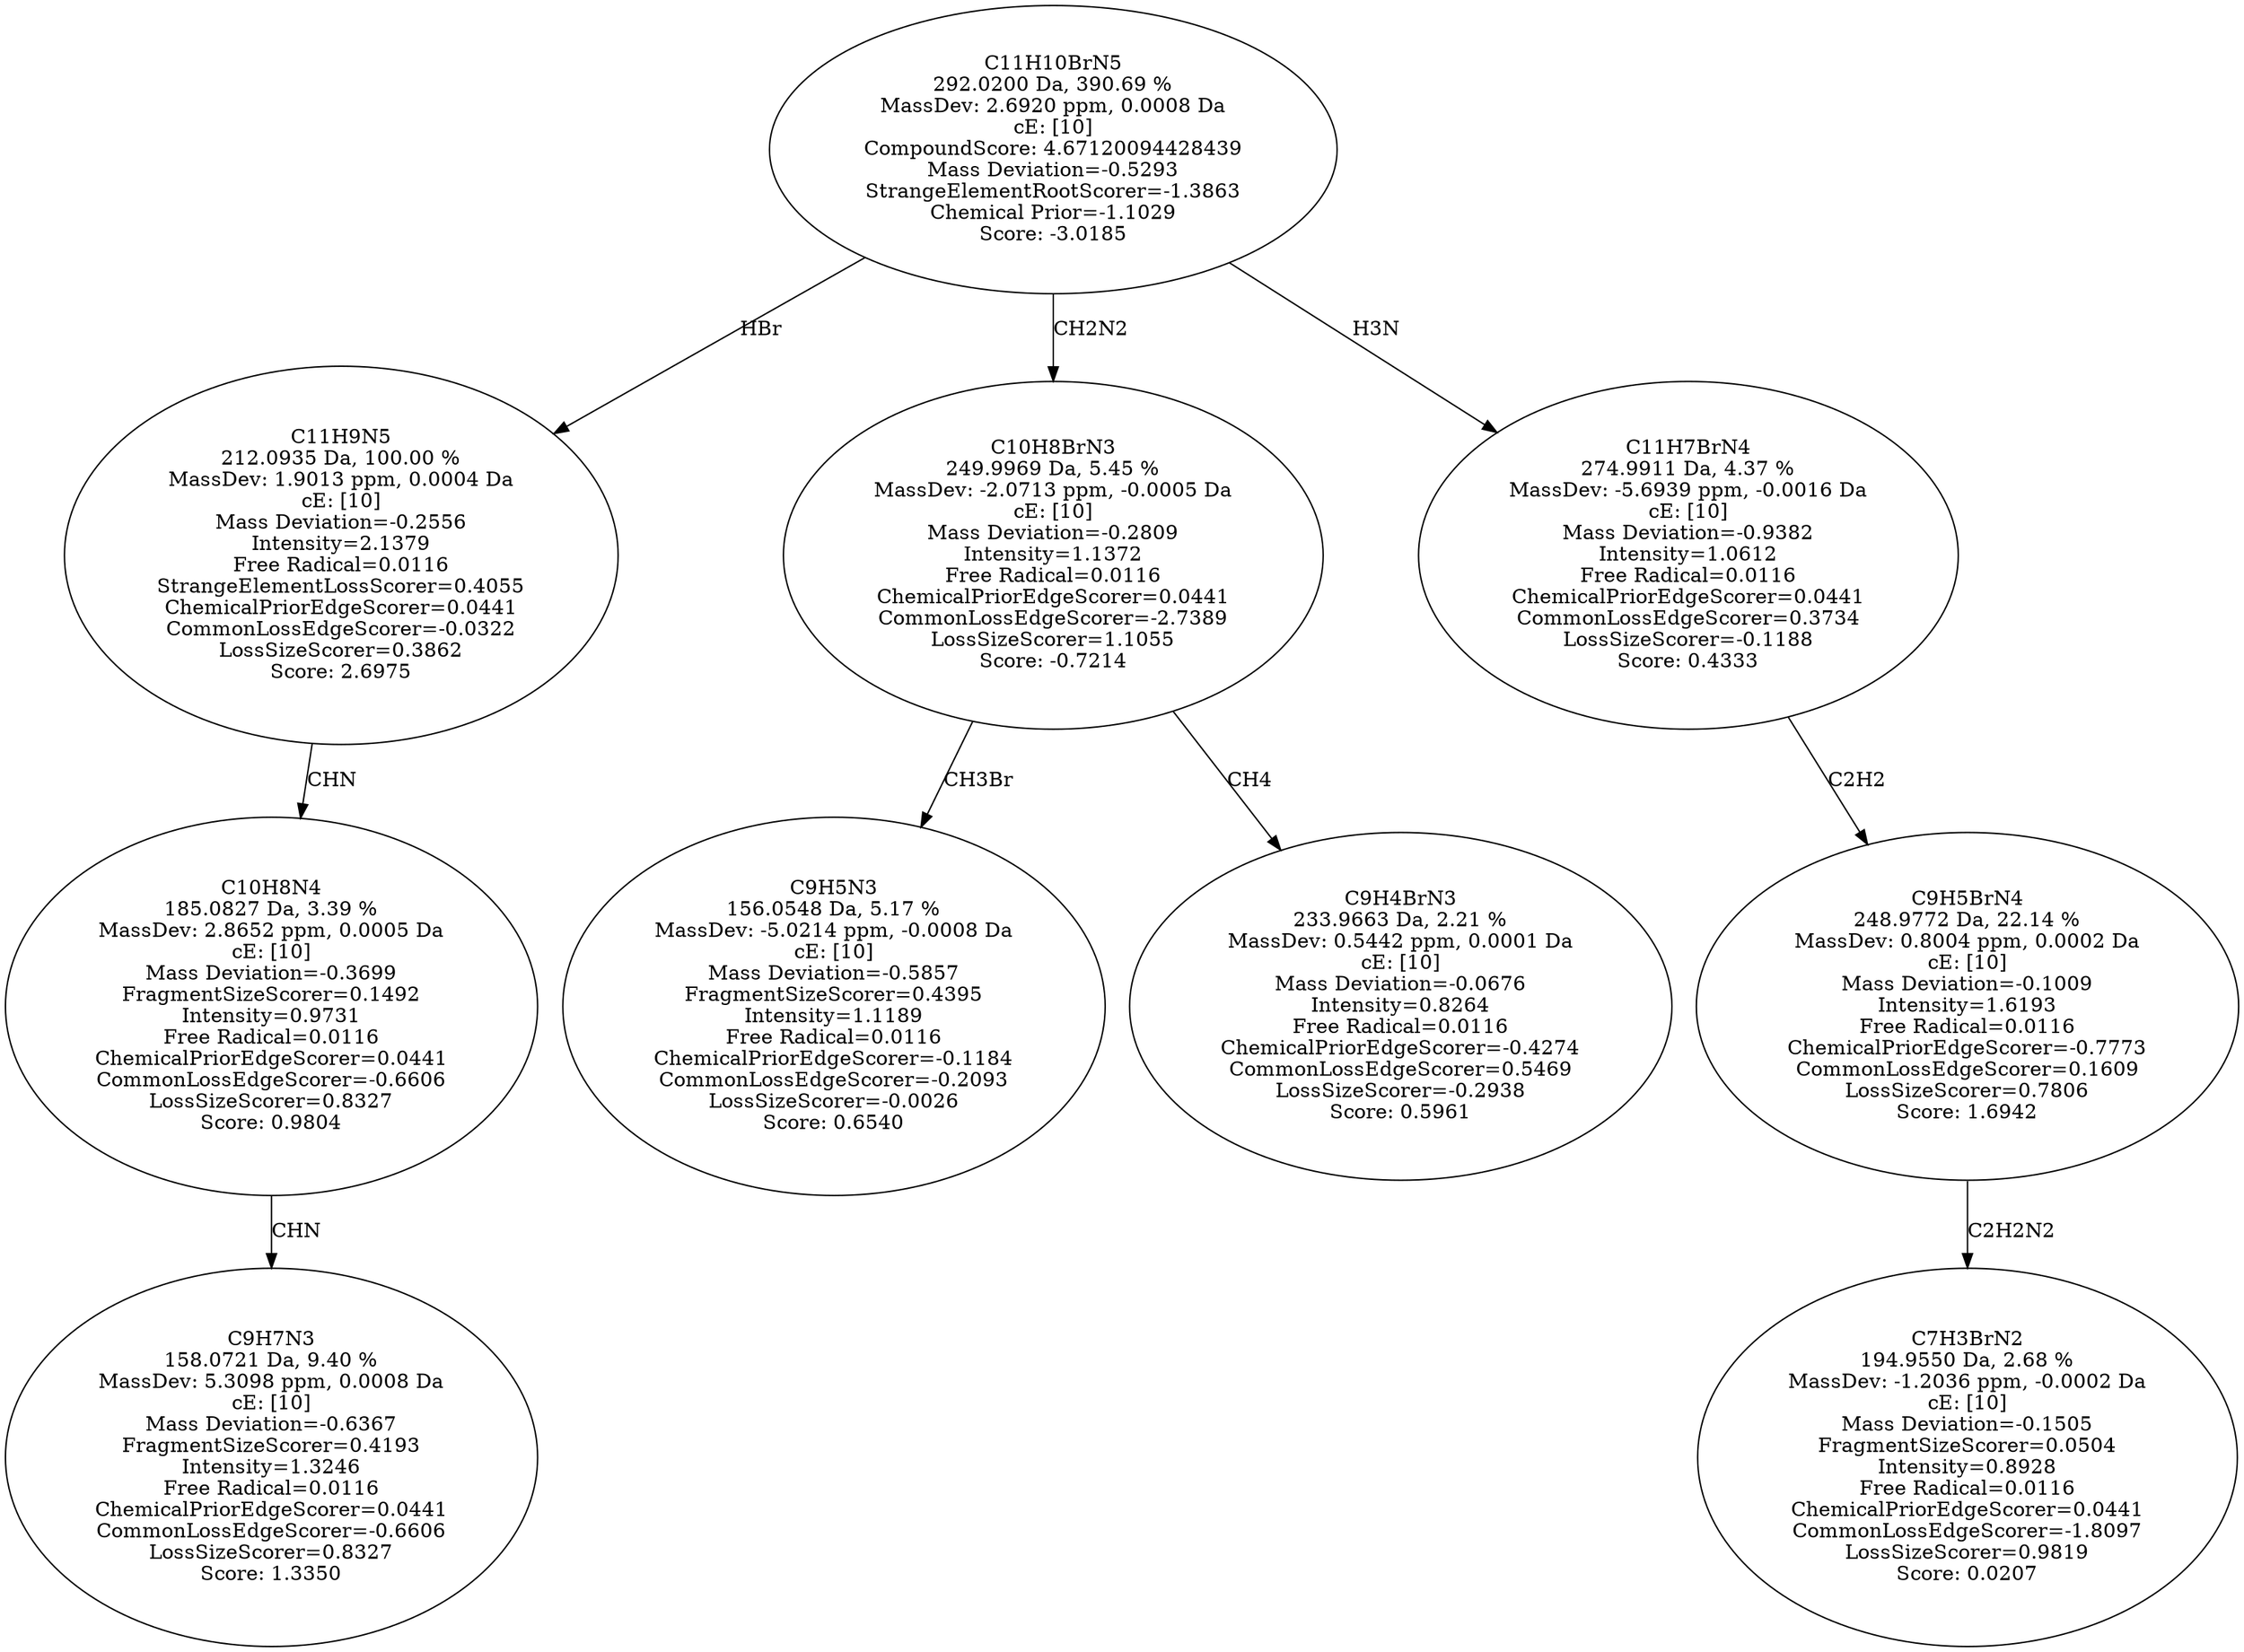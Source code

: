 strict digraph {
v1 [label="C9H7N3\n158.0721 Da, 9.40 %\nMassDev: 5.3098 ppm, 0.0008 Da\ncE: [10]\nMass Deviation=-0.6367\nFragmentSizeScorer=0.4193\nIntensity=1.3246\nFree Radical=0.0116\nChemicalPriorEdgeScorer=0.0441\nCommonLossEdgeScorer=-0.6606\nLossSizeScorer=0.8327\nScore: 1.3350"];
v2 [label="C10H8N4\n185.0827 Da, 3.39 %\nMassDev: 2.8652 ppm, 0.0005 Da\ncE: [10]\nMass Deviation=-0.3699\nFragmentSizeScorer=0.1492\nIntensity=0.9731\nFree Radical=0.0116\nChemicalPriorEdgeScorer=0.0441\nCommonLossEdgeScorer=-0.6606\nLossSizeScorer=0.8327\nScore: 0.9804"];
v3 [label="C11H9N5\n212.0935 Da, 100.00 %\nMassDev: 1.9013 ppm, 0.0004 Da\ncE: [10]\nMass Deviation=-0.2556\nIntensity=2.1379\nFree Radical=0.0116\nStrangeElementLossScorer=0.4055\nChemicalPriorEdgeScorer=0.0441\nCommonLossEdgeScorer=-0.0322\nLossSizeScorer=0.3862\nScore: 2.6975"];
v4 [label="C9H5N3\n156.0548 Da, 5.17 %\nMassDev: -5.0214 ppm, -0.0008 Da\ncE: [10]\nMass Deviation=-0.5857\nFragmentSizeScorer=0.4395\nIntensity=1.1189\nFree Radical=0.0116\nChemicalPriorEdgeScorer=-0.1184\nCommonLossEdgeScorer=-0.2093\nLossSizeScorer=-0.0026\nScore: 0.6540"];
v5 [label="C9H4BrN3\n233.9663 Da, 2.21 %\nMassDev: 0.5442 ppm, 0.0001 Da\ncE: [10]\nMass Deviation=-0.0676\nIntensity=0.8264\nFree Radical=0.0116\nChemicalPriorEdgeScorer=-0.4274\nCommonLossEdgeScorer=0.5469\nLossSizeScorer=-0.2938\nScore: 0.5961"];
v6 [label="C10H8BrN3\n249.9969 Da, 5.45 %\nMassDev: -2.0713 ppm, -0.0005 Da\ncE: [10]\nMass Deviation=-0.2809\nIntensity=1.1372\nFree Radical=0.0116\nChemicalPriorEdgeScorer=0.0441\nCommonLossEdgeScorer=-2.7389\nLossSizeScorer=1.1055\nScore: -0.7214"];
v7 [label="C7H3BrN2\n194.9550 Da, 2.68 %\nMassDev: -1.2036 ppm, -0.0002 Da\ncE: [10]\nMass Deviation=-0.1505\nFragmentSizeScorer=0.0504\nIntensity=0.8928\nFree Radical=0.0116\nChemicalPriorEdgeScorer=0.0441\nCommonLossEdgeScorer=-1.8097\nLossSizeScorer=0.9819\nScore: 0.0207"];
v8 [label="C9H5BrN4\n248.9772 Da, 22.14 %\nMassDev: 0.8004 ppm, 0.0002 Da\ncE: [10]\nMass Deviation=-0.1009\nIntensity=1.6193\nFree Radical=0.0116\nChemicalPriorEdgeScorer=-0.7773\nCommonLossEdgeScorer=0.1609\nLossSizeScorer=0.7806\nScore: 1.6942"];
v9 [label="C11H7BrN4\n274.9911 Da, 4.37 %\nMassDev: -5.6939 ppm, -0.0016 Da\ncE: [10]\nMass Deviation=-0.9382\nIntensity=1.0612\nFree Radical=0.0116\nChemicalPriorEdgeScorer=0.0441\nCommonLossEdgeScorer=0.3734\nLossSizeScorer=-0.1188\nScore: 0.4333"];
v10 [label="C11H10BrN5\n292.0200 Da, 390.69 %\nMassDev: 2.6920 ppm, 0.0008 Da\ncE: [10]\nCompoundScore: 4.67120094428439\nMass Deviation=-0.5293\nStrangeElementRootScorer=-1.3863\nChemical Prior=-1.1029\nScore: -3.0185"];
v2 -> v1 [label="CHN"];
v3 -> v2 [label="CHN"];
v10 -> v3 [label="HBr"];
v6 -> v4 [label="CH3Br"];
v6 -> v5 [label="CH4"];
v10 -> v6 [label="CH2N2"];
v8 -> v7 [label="C2H2N2"];
v9 -> v8 [label="C2H2"];
v10 -> v9 [label="H3N"];
}